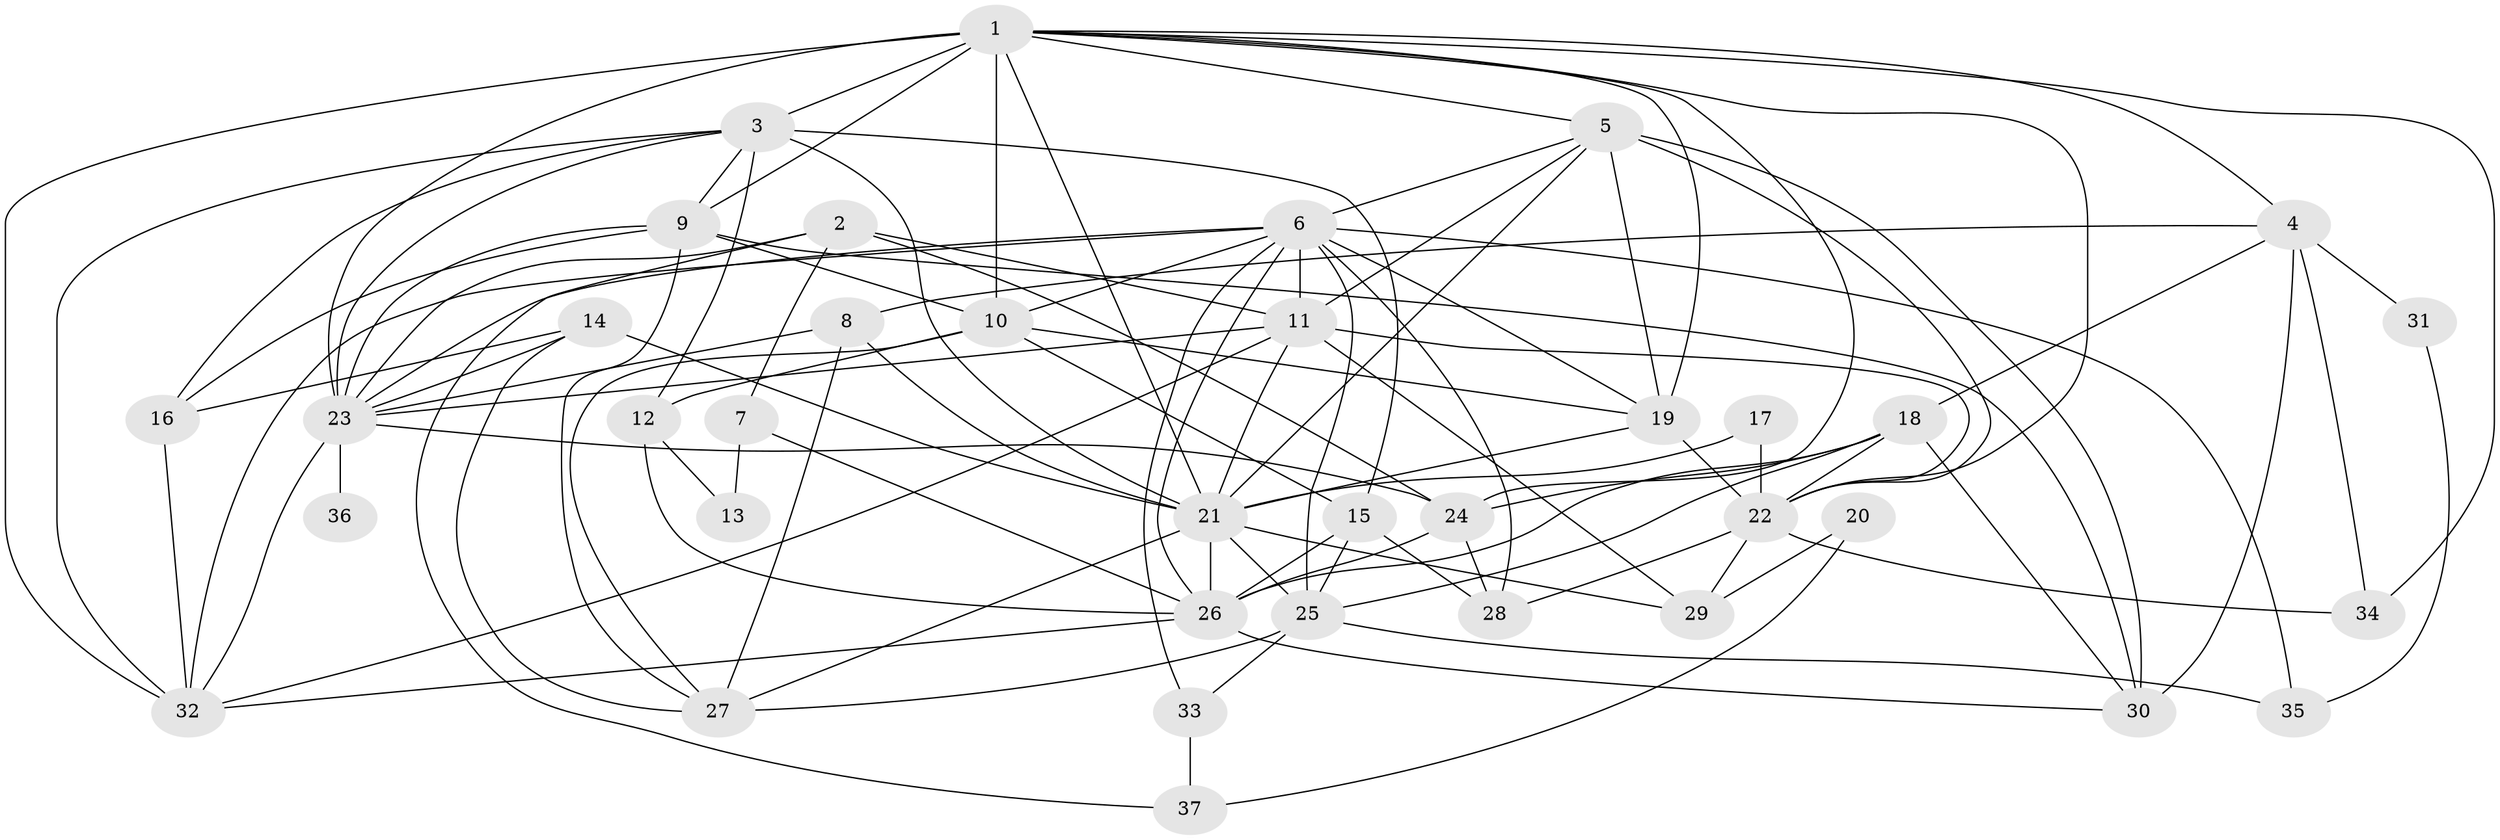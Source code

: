 // original degree distribution, {4: 0.27472527472527475, 6: 0.12087912087912088, 5: 0.17582417582417584, 3: 0.21978021978021978, 2: 0.16483516483516483, 7: 0.04395604395604396}
// Generated by graph-tools (version 1.1) at 2025/50/03/04/25 22:50:56]
// undirected, 37 vertices, 104 edges
graph export_dot {
  node [color=gray90,style=filled];
  1;
  2;
  3;
  4;
  5;
  6;
  7;
  8;
  9;
  10;
  11;
  12;
  13;
  14;
  15;
  16;
  17;
  18;
  19;
  20;
  21;
  22;
  23;
  24;
  25;
  26;
  27;
  28;
  29;
  30;
  31;
  32;
  33;
  34;
  35;
  36;
  37;
  1 -- 3 [weight=2.0];
  1 -- 4 [weight=1.0];
  1 -- 5 [weight=1.0];
  1 -- 9 [weight=3.0];
  1 -- 10 [weight=1.0];
  1 -- 19 [weight=1.0];
  1 -- 21 [weight=1.0];
  1 -- 22 [weight=1.0];
  1 -- 23 [weight=1.0];
  1 -- 24 [weight=1.0];
  1 -- 32 [weight=1.0];
  1 -- 34 [weight=1.0];
  2 -- 7 [weight=1.0];
  2 -- 11 [weight=2.0];
  2 -- 23 [weight=1.0];
  2 -- 24 [weight=1.0];
  2 -- 37 [weight=1.0];
  3 -- 9 [weight=1.0];
  3 -- 12 [weight=1.0];
  3 -- 15 [weight=2.0];
  3 -- 16 [weight=1.0];
  3 -- 21 [weight=1.0];
  3 -- 23 [weight=1.0];
  3 -- 32 [weight=2.0];
  4 -- 8 [weight=1.0];
  4 -- 18 [weight=1.0];
  4 -- 30 [weight=2.0];
  4 -- 31 [weight=1.0];
  4 -- 34 [weight=2.0];
  5 -- 6 [weight=1.0];
  5 -- 11 [weight=1.0];
  5 -- 19 [weight=2.0];
  5 -- 21 [weight=1.0];
  5 -- 22 [weight=1.0];
  5 -- 30 [weight=1.0];
  6 -- 10 [weight=1.0];
  6 -- 11 [weight=1.0];
  6 -- 19 [weight=1.0];
  6 -- 23 [weight=1.0];
  6 -- 25 [weight=1.0];
  6 -- 26 [weight=1.0];
  6 -- 28 [weight=1.0];
  6 -- 32 [weight=1.0];
  6 -- 33 [weight=1.0];
  6 -- 35 [weight=1.0];
  7 -- 13 [weight=1.0];
  7 -- 26 [weight=1.0];
  8 -- 21 [weight=1.0];
  8 -- 23 [weight=1.0];
  8 -- 27 [weight=1.0];
  9 -- 10 [weight=1.0];
  9 -- 16 [weight=1.0];
  9 -- 23 [weight=2.0];
  9 -- 27 [weight=1.0];
  9 -- 30 [weight=3.0];
  10 -- 12 [weight=1.0];
  10 -- 15 [weight=1.0];
  10 -- 19 [weight=1.0];
  10 -- 27 [weight=1.0];
  11 -- 21 [weight=1.0];
  11 -- 22 [weight=1.0];
  11 -- 23 [weight=1.0];
  11 -- 29 [weight=1.0];
  11 -- 32 [weight=1.0];
  12 -- 13 [weight=1.0];
  12 -- 26 [weight=1.0];
  14 -- 16 [weight=1.0];
  14 -- 21 [weight=1.0];
  14 -- 23 [weight=1.0];
  14 -- 27 [weight=1.0];
  15 -- 25 [weight=2.0];
  15 -- 26 [weight=1.0];
  15 -- 28 [weight=1.0];
  16 -- 32 [weight=2.0];
  17 -- 21 [weight=1.0];
  17 -- 22 [weight=2.0];
  18 -- 22 [weight=1.0];
  18 -- 24 [weight=1.0];
  18 -- 25 [weight=1.0];
  18 -- 26 [weight=1.0];
  18 -- 30 [weight=1.0];
  19 -- 21 [weight=1.0];
  19 -- 22 [weight=1.0];
  20 -- 29 [weight=1.0];
  20 -- 37 [weight=1.0];
  21 -- 25 [weight=2.0];
  21 -- 26 [weight=2.0];
  21 -- 27 [weight=1.0];
  21 -- 29 [weight=1.0];
  22 -- 28 [weight=1.0];
  22 -- 29 [weight=1.0];
  22 -- 34 [weight=1.0];
  23 -- 24 [weight=2.0];
  23 -- 32 [weight=2.0];
  23 -- 36 [weight=2.0];
  24 -- 26 [weight=1.0];
  24 -- 28 [weight=1.0];
  25 -- 27 [weight=1.0];
  25 -- 33 [weight=1.0];
  25 -- 35 [weight=1.0];
  26 -- 30 [weight=1.0];
  26 -- 32 [weight=1.0];
  31 -- 35 [weight=1.0];
  33 -- 37 [weight=1.0];
}
